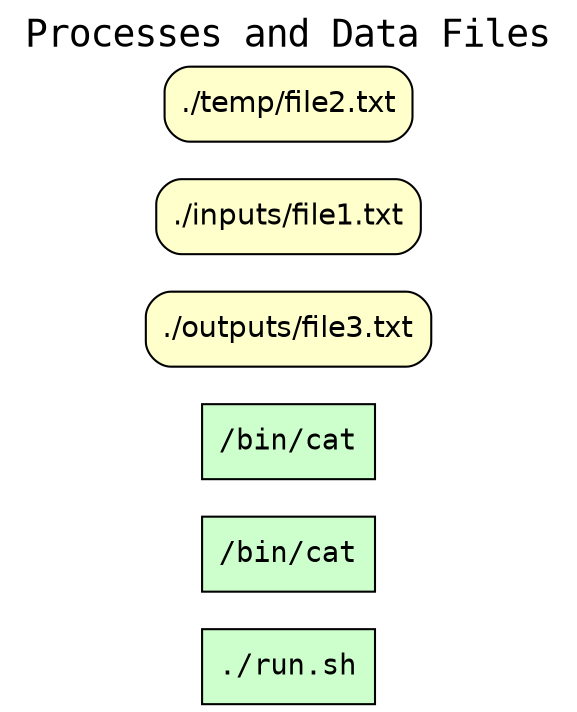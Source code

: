 
digraph wt_run {
rankdir=LR
fontname=Courier; fontsize=18; labelloc=t
label="Processes and Data Files"
node[shape=box style="filled" fillcolor="#CCFFCC" peripheries=1 fontname=Courier]
"exe:e1" [label="./run.sh"]
"exe:e2" [label="/bin/cat"]
"exe:e3" [label="/bin/cat"]
node[shape=box style="rounded,filled" fillcolor="#FFFFCC" peripheries=1 fontname=Helvetica]
"access:i20" [label="./outputs/file3.txt"]
"access:i19" [label="./inputs/file1.txt"]
"access:i11" [label="./temp/file2.txt"]
}

